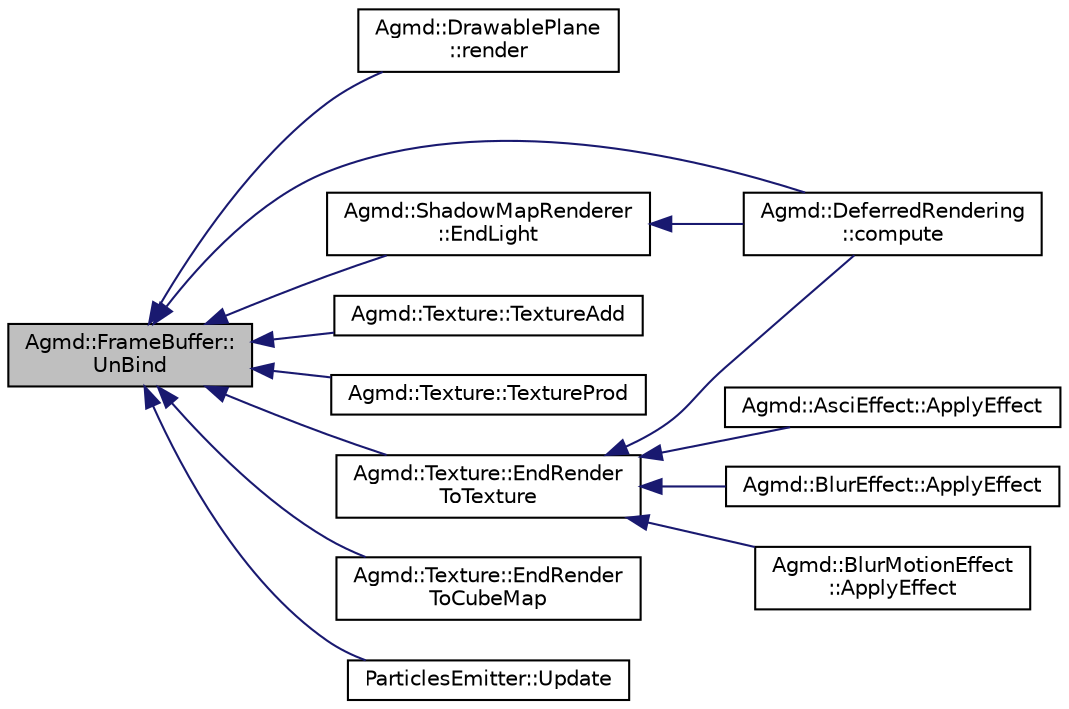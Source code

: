 digraph "Agmd::FrameBuffer::UnBind"
{
  edge [fontname="Helvetica",fontsize="10",labelfontname="Helvetica",labelfontsize="10"];
  node [fontname="Helvetica",fontsize="10",shape=record];
  rankdir="LR";
  Node1 [label="Agmd::FrameBuffer::\lUnBind",height=0.2,width=0.4,color="black", fillcolor="grey75", style="filled" fontcolor="black"];
  Node1 -> Node2 [dir="back",color="midnightblue",fontsize="10",style="solid",fontname="Helvetica"];
  Node2 [label="Agmd::DrawablePlane\l::render",height=0.2,width=0.4,color="black", fillcolor="white", style="filled",URL="$class_agmd_1_1_drawable_plane.html#a0b7ad80f3bdb5bc7a38838ecc9f3c9af"];
  Node1 -> Node3 [dir="back",color="midnightblue",fontsize="10",style="solid",fontname="Helvetica"];
  Node3 [label="Agmd::DeferredRendering\l::compute",height=0.2,width=0.4,color="black", fillcolor="white", style="filled",URL="$class_agmd_1_1_deferred_rendering.html#a515c1e13b229417261fa43f77e594076"];
  Node1 -> Node4 [dir="back",color="midnightblue",fontsize="10",style="solid",fontname="Helvetica"];
  Node4 [label="Agmd::ShadowMapRenderer\l::EndLight",height=0.2,width=0.4,color="black", fillcolor="white", style="filled",URL="$class_agmd_1_1_shadow_map_renderer.html#a64aaab89fd83cdbba0118f3a15ee5ea2"];
  Node4 -> Node3 [dir="back",color="midnightblue",fontsize="10",style="solid",fontname="Helvetica"];
  Node1 -> Node5 [dir="back",color="midnightblue",fontsize="10",style="solid",fontname="Helvetica"];
  Node5 [label="Agmd::Texture::TextureAdd",height=0.2,width=0.4,color="black", fillcolor="white", style="filled",URL="$class_agmd_1_1_texture.html#a12159c3ef9493e7a82879d8a727c4367"];
  Node1 -> Node6 [dir="back",color="midnightblue",fontsize="10",style="solid",fontname="Helvetica"];
  Node6 [label="Agmd::Texture::TextureProd",height=0.2,width=0.4,color="black", fillcolor="white", style="filled",URL="$class_agmd_1_1_texture.html#a0a6c56f3146829d69f1c0fe5a1bd790a"];
  Node1 -> Node7 [dir="back",color="midnightblue",fontsize="10",style="solid",fontname="Helvetica"];
  Node7 [label="Agmd::Texture::EndRender\lToTexture",height=0.2,width=0.4,color="black", fillcolor="white", style="filled",URL="$class_agmd_1_1_texture.html#a9c4bd53f58f79ca3191b491ee152262a"];
  Node7 -> Node8 [dir="back",color="midnightblue",fontsize="10",style="solid",fontname="Helvetica"];
  Node8 [label="Agmd::AsciEffect::ApplyEffect",height=0.2,width=0.4,color="black", fillcolor="white", style="filled",URL="$class_agmd_1_1_asci_effect.html#ac00621025bf283158a57290eff9829e6"];
  Node7 -> Node9 [dir="back",color="midnightblue",fontsize="10",style="solid",fontname="Helvetica"];
  Node9 [label="Agmd::BlurEffect::ApplyEffect",height=0.2,width=0.4,color="black", fillcolor="white", style="filled",URL="$class_agmd_1_1_blur_effect.html#a5faf8cd49602dfc0b745b105d32c0e1f"];
  Node7 -> Node10 [dir="back",color="midnightblue",fontsize="10",style="solid",fontname="Helvetica"];
  Node10 [label="Agmd::BlurMotionEffect\l::ApplyEffect",height=0.2,width=0.4,color="black", fillcolor="white", style="filled",URL="$class_agmd_1_1_blur_motion_effect.html#a6286d0c1aea5f9560fa0da698995addb"];
  Node7 -> Node3 [dir="back",color="midnightblue",fontsize="10",style="solid",fontname="Helvetica"];
  Node1 -> Node11 [dir="back",color="midnightblue",fontsize="10",style="solid",fontname="Helvetica"];
  Node11 [label="Agmd::Texture::EndRender\lToCubeMap",height=0.2,width=0.4,color="black", fillcolor="white", style="filled",URL="$class_agmd_1_1_texture.html#a81af676bea471fb4590eb2bccd567fba"];
  Node1 -> Node12 [dir="back",color="midnightblue",fontsize="10",style="solid",fontname="Helvetica"];
  Node12 [label="ParticlesEmitter::Update",height=0.2,width=0.4,color="black", fillcolor="white", style="filled",URL="$class_particles_emitter.html#a53c719f781fd5778e1982c70b44dc0d5"];
}
